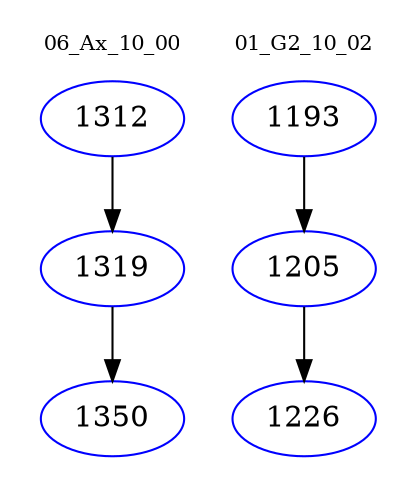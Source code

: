 digraph{
subgraph cluster_0 {
color = white
label = "06_Ax_10_00";
fontsize=10;
T0_1312 [label="1312", color="blue"]
T0_1312 -> T0_1319 [color="black"]
T0_1319 [label="1319", color="blue"]
T0_1319 -> T0_1350 [color="black"]
T0_1350 [label="1350", color="blue"]
}
subgraph cluster_1 {
color = white
label = "01_G2_10_02";
fontsize=10;
T1_1193 [label="1193", color="blue"]
T1_1193 -> T1_1205 [color="black"]
T1_1205 [label="1205", color="blue"]
T1_1205 -> T1_1226 [color="black"]
T1_1226 [label="1226", color="blue"]
}
}
